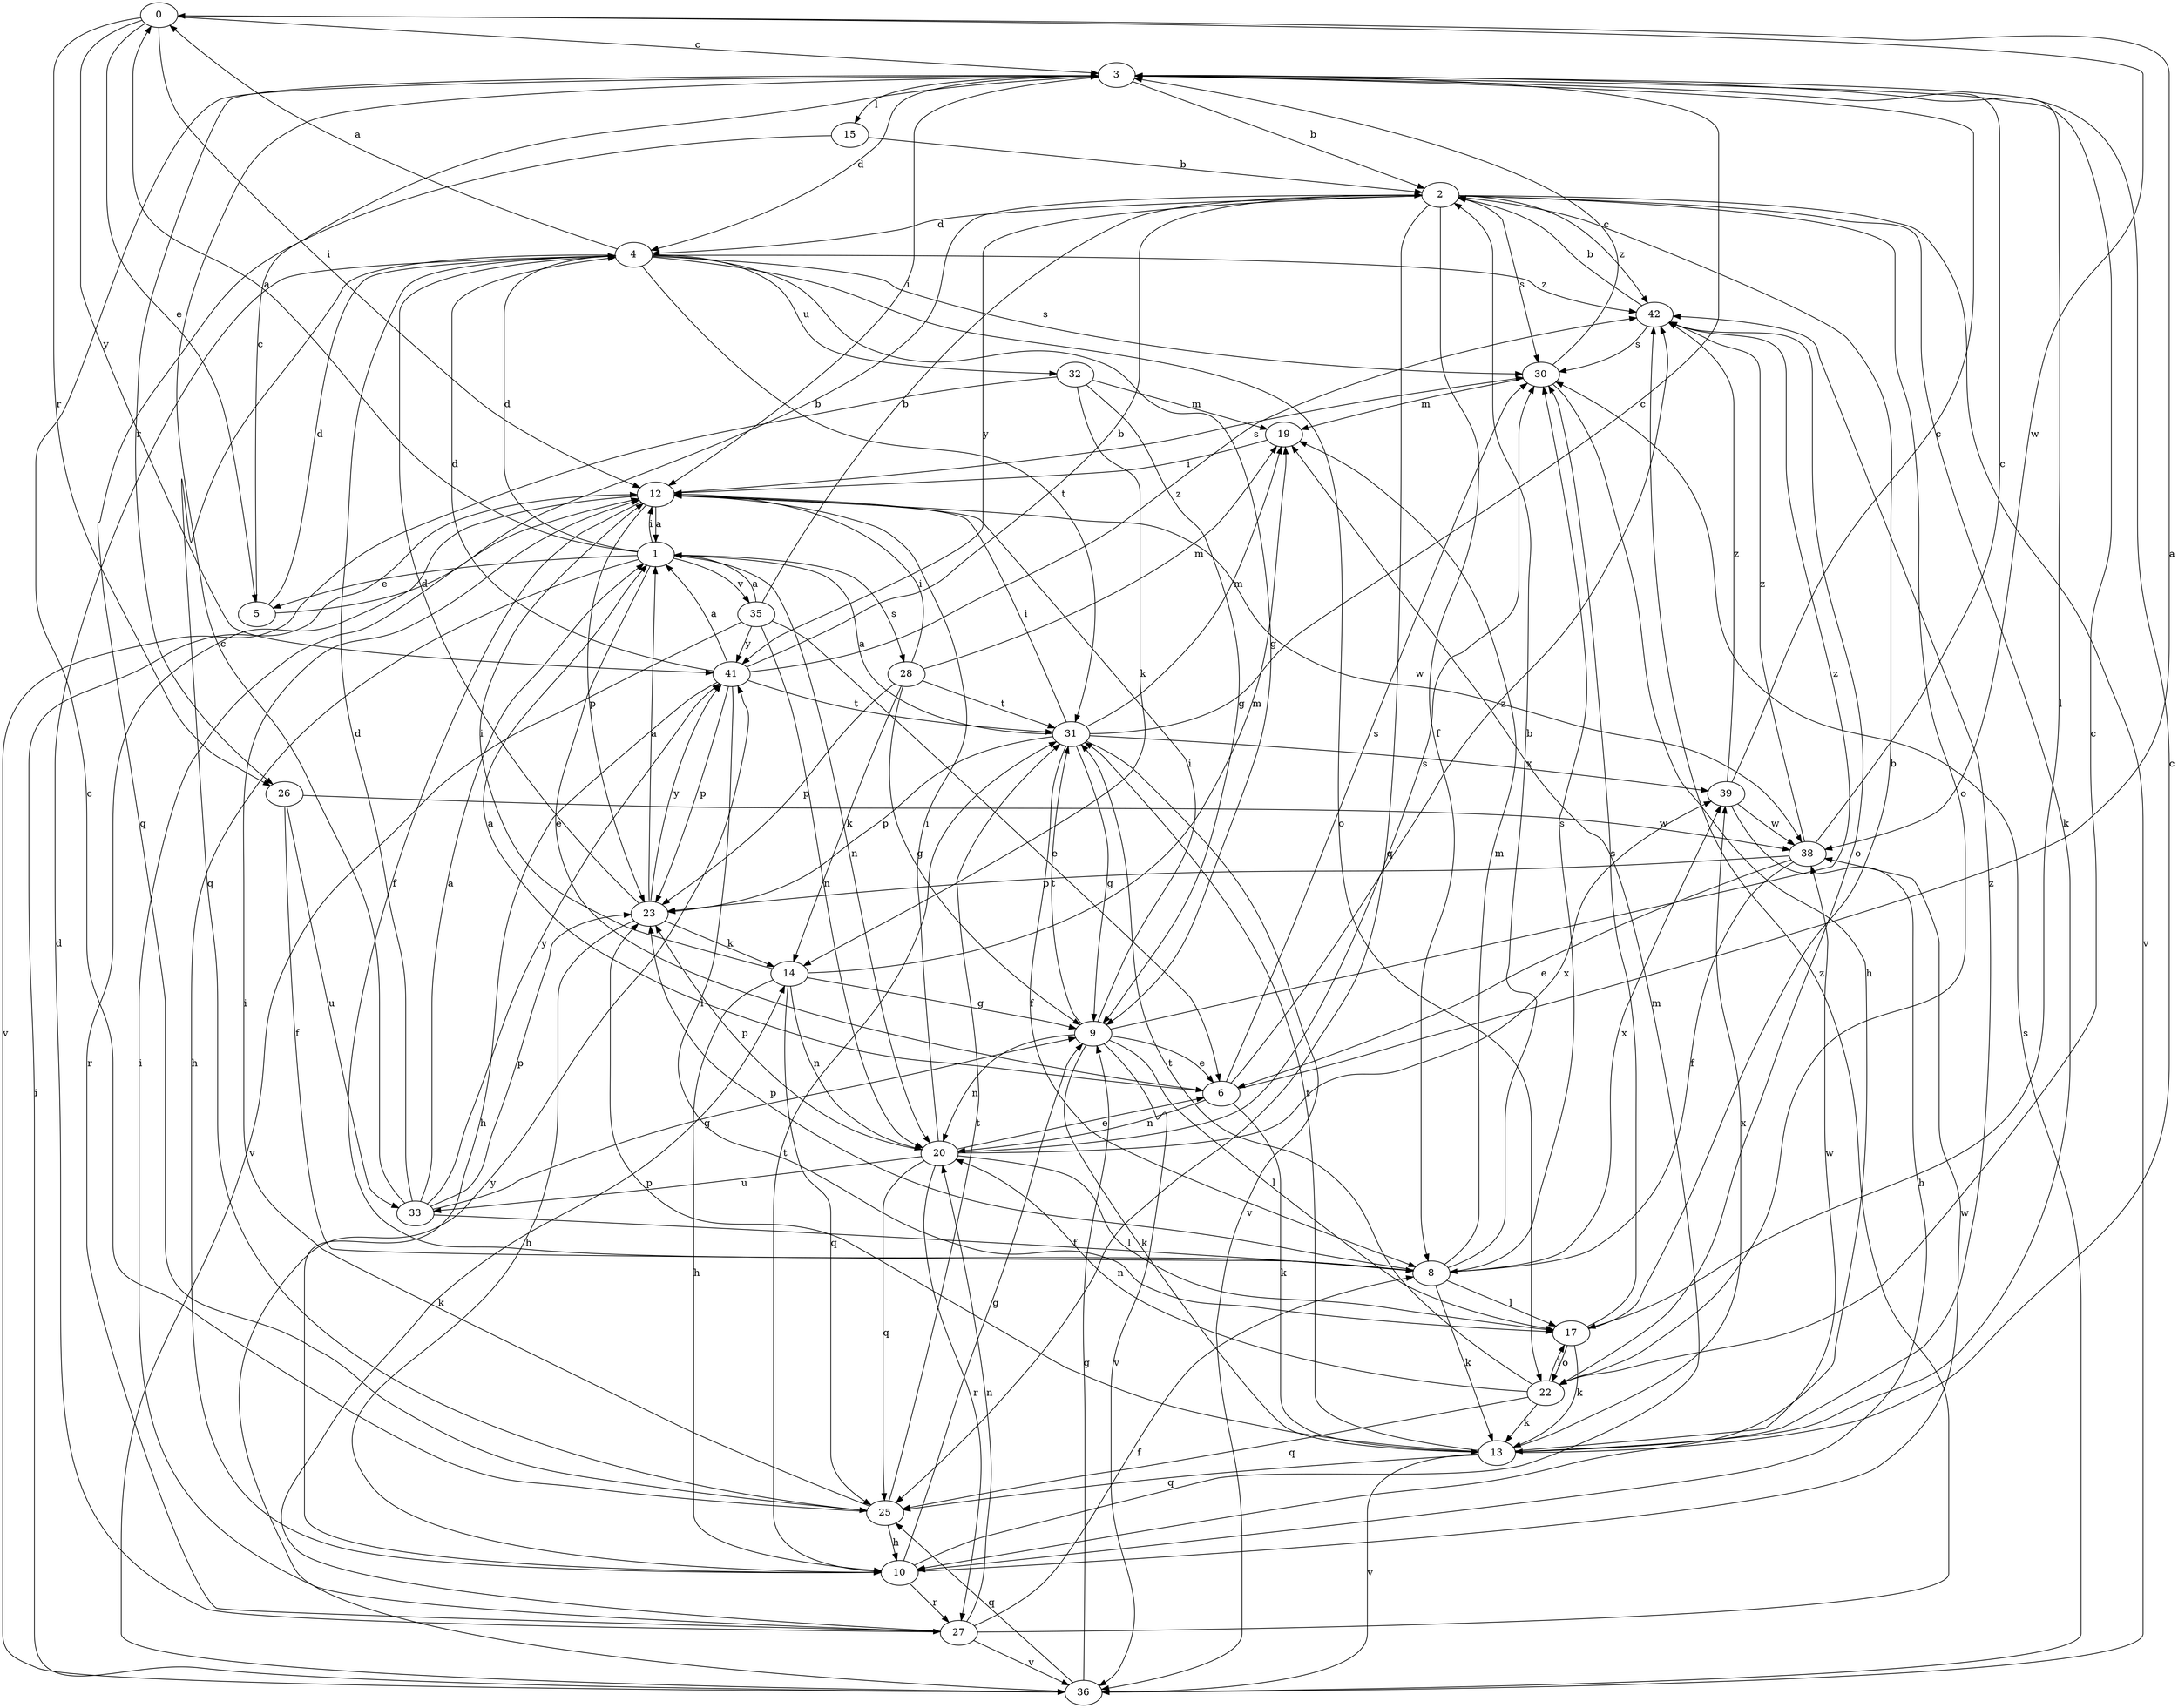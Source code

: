 strict digraph  {
0;
1;
2;
3;
4;
5;
6;
8;
9;
10;
12;
13;
14;
15;
17;
19;
20;
22;
23;
25;
26;
27;
28;
30;
31;
32;
33;
35;
36;
38;
39;
41;
42;
0 -> 3  [label=c];
0 -> 5  [label=e];
0 -> 12  [label=i];
0 -> 26  [label=r];
0 -> 38  [label=w];
0 -> 41  [label=y];
1 -> 0  [label=a];
1 -> 4  [label=d];
1 -> 5  [label=e];
1 -> 6  [label=e];
1 -> 10  [label=h];
1 -> 12  [label=i];
1 -> 20  [label=n];
1 -> 28  [label=s];
1 -> 35  [label=v];
2 -> 4  [label=d];
2 -> 8  [label=f];
2 -> 13  [label=k];
2 -> 22  [label=o];
2 -> 25  [label=q];
2 -> 30  [label=s];
2 -> 36  [label=v];
2 -> 41  [label=y];
2 -> 42  [label=z];
3 -> 2  [label=b];
3 -> 4  [label=d];
3 -> 12  [label=i];
3 -> 15  [label=l];
3 -> 17  [label=l];
3 -> 26  [label=r];
4 -> 0  [label=a];
4 -> 9  [label=g];
4 -> 22  [label=o];
4 -> 25  [label=q];
4 -> 30  [label=s];
4 -> 31  [label=t];
4 -> 32  [label=u];
4 -> 42  [label=z];
5 -> 2  [label=b];
5 -> 3  [label=c];
5 -> 4  [label=d];
6 -> 0  [label=a];
6 -> 1  [label=a];
6 -> 13  [label=k];
6 -> 20  [label=n];
6 -> 30  [label=s];
6 -> 42  [label=z];
8 -> 2  [label=b];
8 -> 13  [label=k];
8 -> 17  [label=l];
8 -> 19  [label=m];
8 -> 23  [label=p];
8 -> 30  [label=s];
8 -> 39  [label=x];
9 -> 6  [label=e];
9 -> 12  [label=i];
9 -> 13  [label=k];
9 -> 17  [label=l];
9 -> 20  [label=n];
9 -> 31  [label=t];
9 -> 36  [label=v];
9 -> 42  [label=z];
10 -> 9  [label=g];
10 -> 19  [label=m];
10 -> 27  [label=r];
10 -> 31  [label=t];
10 -> 38  [label=w];
12 -> 1  [label=a];
12 -> 8  [label=f];
12 -> 23  [label=p];
12 -> 27  [label=r];
12 -> 30  [label=s];
12 -> 38  [label=w];
13 -> 3  [label=c];
13 -> 23  [label=p];
13 -> 25  [label=q];
13 -> 31  [label=t];
13 -> 36  [label=v];
13 -> 38  [label=w];
13 -> 39  [label=x];
13 -> 42  [label=z];
14 -> 9  [label=g];
14 -> 10  [label=h];
14 -> 12  [label=i];
14 -> 19  [label=m];
14 -> 20  [label=n];
14 -> 25  [label=q];
15 -> 2  [label=b];
15 -> 25  [label=q];
17 -> 2  [label=b];
17 -> 13  [label=k];
17 -> 22  [label=o];
17 -> 30  [label=s];
19 -> 12  [label=i];
20 -> 6  [label=e];
20 -> 12  [label=i];
20 -> 17  [label=l];
20 -> 23  [label=p];
20 -> 25  [label=q];
20 -> 27  [label=r];
20 -> 30  [label=s];
20 -> 33  [label=u];
20 -> 39  [label=x];
22 -> 3  [label=c];
22 -> 13  [label=k];
22 -> 17  [label=l];
22 -> 20  [label=n];
22 -> 25  [label=q];
22 -> 31  [label=t];
23 -> 1  [label=a];
23 -> 4  [label=d];
23 -> 10  [label=h];
23 -> 14  [label=k];
23 -> 41  [label=y];
25 -> 3  [label=c];
25 -> 10  [label=h];
25 -> 12  [label=i];
25 -> 31  [label=t];
26 -> 8  [label=f];
26 -> 33  [label=u];
26 -> 38  [label=w];
27 -> 4  [label=d];
27 -> 8  [label=f];
27 -> 12  [label=i];
27 -> 14  [label=k];
27 -> 20  [label=n];
27 -> 36  [label=v];
27 -> 42  [label=z];
28 -> 9  [label=g];
28 -> 12  [label=i];
28 -> 14  [label=k];
28 -> 19  [label=m];
28 -> 23  [label=p];
28 -> 31  [label=t];
30 -> 3  [label=c];
30 -> 10  [label=h];
30 -> 19  [label=m];
31 -> 1  [label=a];
31 -> 3  [label=c];
31 -> 8  [label=f];
31 -> 9  [label=g];
31 -> 12  [label=i];
31 -> 19  [label=m];
31 -> 23  [label=p];
31 -> 36  [label=v];
31 -> 39  [label=x];
32 -> 9  [label=g];
32 -> 14  [label=k];
32 -> 19  [label=m];
32 -> 36  [label=v];
33 -> 1  [label=a];
33 -> 3  [label=c];
33 -> 4  [label=d];
33 -> 8  [label=f];
33 -> 9  [label=g];
33 -> 23  [label=p];
33 -> 41  [label=y];
35 -> 1  [label=a];
35 -> 2  [label=b];
35 -> 6  [label=e];
35 -> 20  [label=n];
35 -> 36  [label=v];
35 -> 41  [label=y];
36 -> 9  [label=g];
36 -> 12  [label=i];
36 -> 25  [label=q];
36 -> 30  [label=s];
36 -> 41  [label=y];
38 -> 3  [label=c];
38 -> 6  [label=e];
38 -> 8  [label=f];
38 -> 23  [label=p];
38 -> 42  [label=z];
39 -> 3  [label=c];
39 -> 10  [label=h];
39 -> 38  [label=w];
39 -> 42  [label=z];
41 -> 1  [label=a];
41 -> 2  [label=b];
41 -> 4  [label=d];
41 -> 10  [label=h];
41 -> 17  [label=l];
41 -> 23  [label=p];
41 -> 31  [label=t];
41 -> 42  [label=z];
42 -> 2  [label=b];
42 -> 22  [label=o];
42 -> 30  [label=s];
}
